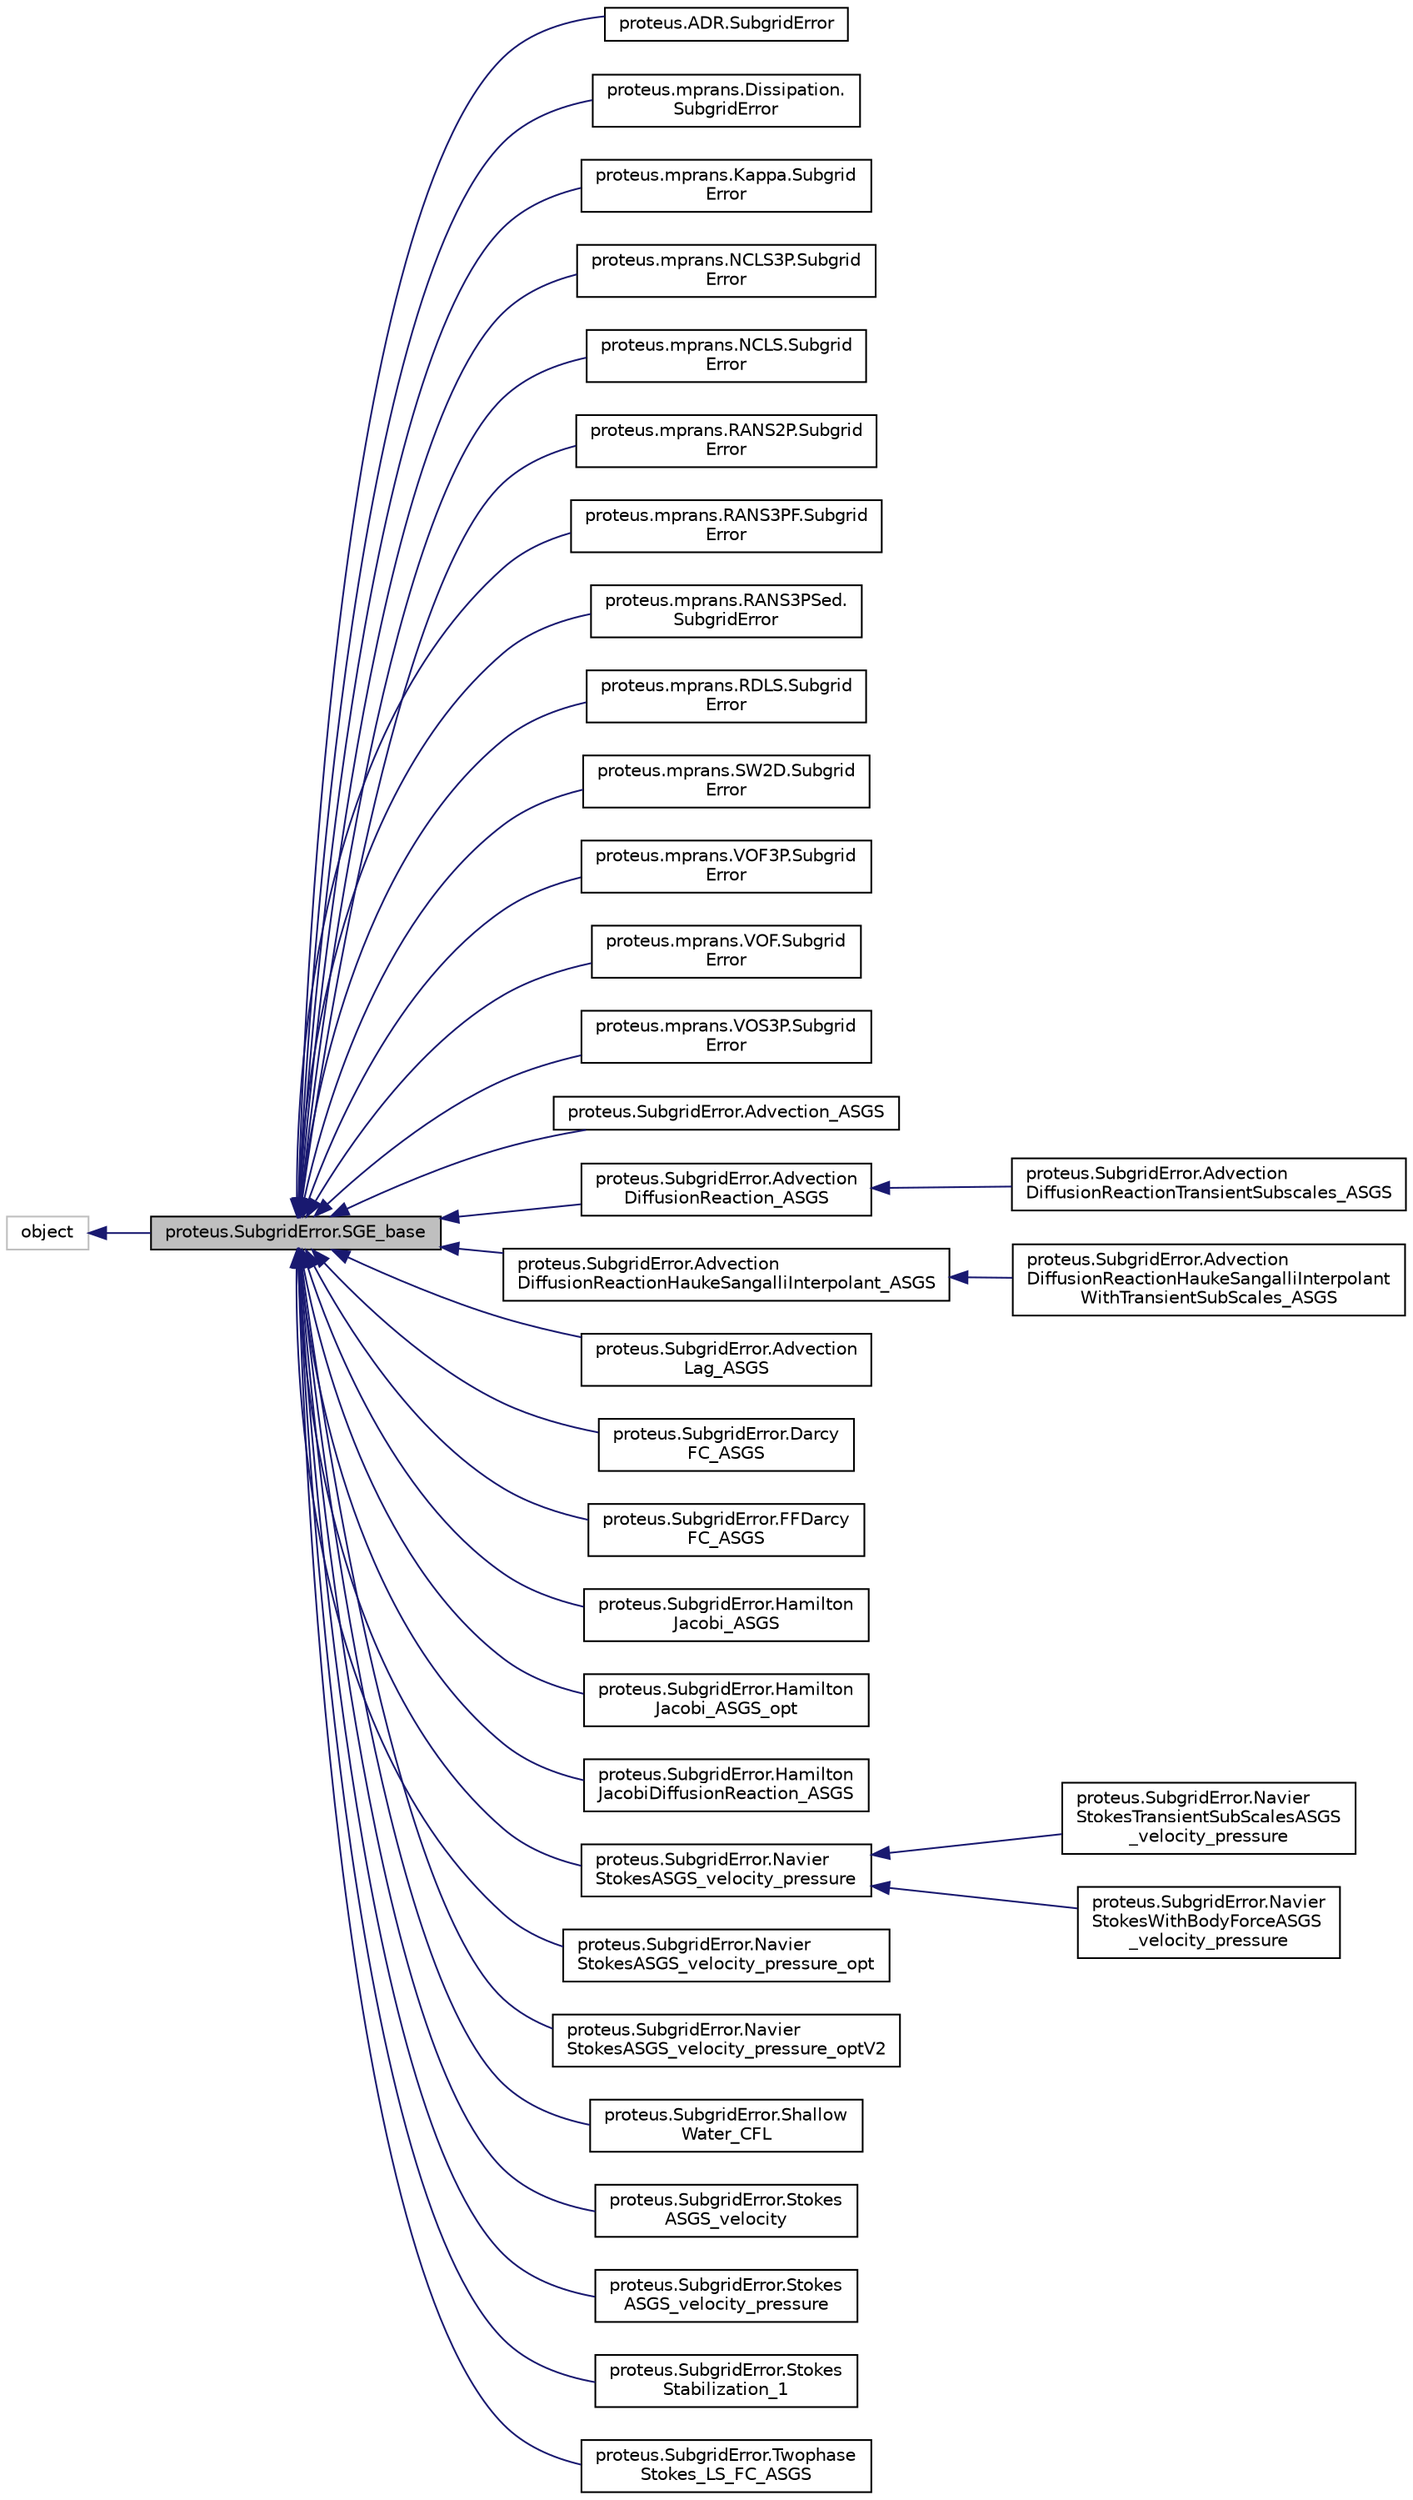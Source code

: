 digraph "proteus.SubgridError.SGE_base"
{
 // LATEX_PDF_SIZE
  edge [fontname="Helvetica",fontsize="10",labelfontname="Helvetica",labelfontsize="10"];
  node [fontname="Helvetica",fontsize="10",shape=record];
  rankdir="LR";
  Node1 [label="proteus.SubgridError.SGE_base",height=0.2,width=0.4,color="black", fillcolor="grey75", style="filled", fontcolor="black",tooltip=" "];
  Node2 -> Node1 [dir="back",color="midnightblue",fontsize="10",style="solid",fontname="Helvetica"];
  Node2 [label="object",height=0.2,width=0.4,color="grey75", fillcolor="white", style="filled",tooltip=" "];
  Node1 -> Node3 [dir="back",color="midnightblue",fontsize="10",style="solid",fontname="Helvetica"];
  Node3 [label="proteus.ADR.SubgridError",height=0.2,width=0.4,color="black", fillcolor="white", style="filled",URL="$classproteus_1_1ADR_1_1SubgridError.html",tooltip=" "];
  Node1 -> Node4 [dir="back",color="midnightblue",fontsize="10",style="solid",fontname="Helvetica"];
  Node4 [label="proteus.mprans.Dissipation.\lSubgridError",height=0.2,width=0.4,color="black", fillcolor="white", style="filled",URL="$classproteus_1_1mprans_1_1Dissipation_1_1SubgridError.html",tooltip=" "];
  Node1 -> Node5 [dir="back",color="midnightblue",fontsize="10",style="solid",fontname="Helvetica"];
  Node5 [label="proteus.mprans.Kappa.Subgrid\lError",height=0.2,width=0.4,color="black", fillcolor="white", style="filled",URL="$classproteus_1_1mprans_1_1Kappa_1_1SubgridError.html",tooltip=" "];
  Node1 -> Node6 [dir="back",color="midnightblue",fontsize="10",style="solid",fontname="Helvetica"];
  Node6 [label="proteus.mprans.NCLS3P.Subgrid\lError",height=0.2,width=0.4,color="black", fillcolor="white", style="filled",URL="$classproteus_1_1mprans_1_1NCLS3P_1_1SubgridError.html",tooltip=" "];
  Node1 -> Node7 [dir="back",color="midnightblue",fontsize="10",style="solid",fontname="Helvetica"];
  Node7 [label="proteus.mprans.NCLS.Subgrid\lError",height=0.2,width=0.4,color="black", fillcolor="white", style="filled",URL="$classproteus_1_1mprans_1_1NCLS_1_1SubgridError.html",tooltip=" "];
  Node1 -> Node8 [dir="back",color="midnightblue",fontsize="10",style="solid",fontname="Helvetica"];
  Node8 [label="proteus.mprans.RANS2P.Subgrid\lError",height=0.2,width=0.4,color="black", fillcolor="white", style="filled",URL="$classproteus_1_1mprans_1_1RANS2P_1_1SubgridError.html",tooltip=" "];
  Node1 -> Node9 [dir="back",color="midnightblue",fontsize="10",style="solid",fontname="Helvetica"];
  Node9 [label="proteus.mprans.RANS3PF.Subgrid\lError",height=0.2,width=0.4,color="black", fillcolor="white", style="filled",URL="$classproteus_1_1mprans_1_1RANS3PF_1_1SubgridError.html",tooltip=" "];
  Node1 -> Node10 [dir="back",color="midnightblue",fontsize="10",style="solid",fontname="Helvetica"];
  Node10 [label="proteus.mprans.RANS3PSed.\lSubgridError",height=0.2,width=0.4,color="black", fillcolor="white", style="filled",URL="$classproteus_1_1mprans_1_1RANS3PSed_1_1SubgridError.html",tooltip=" "];
  Node1 -> Node11 [dir="back",color="midnightblue",fontsize="10",style="solid",fontname="Helvetica"];
  Node11 [label="proteus.mprans.RDLS.Subgrid\lError",height=0.2,width=0.4,color="black", fillcolor="white", style="filled",URL="$classproteus_1_1mprans_1_1RDLS_1_1SubgridError.html",tooltip=" "];
  Node1 -> Node12 [dir="back",color="midnightblue",fontsize="10",style="solid",fontname="Helvetica"];
  Node12 [label="proteus.mprans.SW2D.Subgrid\lError",height=0.2,width=0.4,color="black", fillcolor="white", style="filled",URL="$classproteus_1_1mprans_1_1SW2D_1_1SubgridError.html",tooltip=" "];
  Node1 -> Node13 [dir="back",color="midnightblue",fontsize="10",style="solid",fontname="Helvetica"];
  Node13 [label="proteus.mprans.VOF3P.Subgrid\lError",height=0.2,width=0.4,color="black", fillcolor="white", style="filled",URL="$classproteus_1_1mprans_1_1VOF3P_1_1SubgridError.html",tooltip=" "];
  Node1 -> Node14 [dir="back",color="midnightblue",fontsize="10",style="solid",fontname="Helvetica"];
  Node14 [label="proteus.mprans.VOF.Subgrid\lError",height=0.2,width=0.4,color="black", fillcolor="white", style="filled",URL="$classproteus_1_1mprans_1_1VOF_1_1SubgridError.html",tooltip=" "];
  Node1 -> Node15 [dir="back",color="midnightblue",fontsize="10",style="solid",fontname="Helvetica"];
  Node15 [label="proteus.mprans.VOS3P.Subgrid\lError",height=0.2,width=0.4,color="black", fillcolor="white", style="filled",URL="$classproteus_1_1mprans_1_1VOS3P_1_1SubgridError.html",tooltip=" "];
  Node1 -> Node16 [dir="back",color="midnightblue",fontsize="10",style="solid",fontname="Helvetica"];
  Node16 [label="proteus.SubgridError.Advection_ASGS",height=0.2,width=0.4,color="black", fillcolor="white", style="filled",URL="$classproteus_1_1SubgridError_1_1Advection__ASGS.html",tooltip=" "];
  Node1 -> Node17 [dir="back",color="midnightblue",fontsize="10",style="solid",fontname="Helvetica"];
  Node17 [label="proteus.SubgridError.Advection\lDiffusionReaction_ASGS",height=0.2,width=0.4,color="black", fillcolor="white", style="filled",URL="$classproteus_1_1SubgridError_1_1AdvectionDiffusionReaction__ASGS.html",tooltip=" "];
  Node17 -> Node18 [dir="back",color="midnightblue",fontsize="10",style="solid",fontname="Helvetica"];
  Node18 [label="proteus.SubgridError.Advection\lDiffusionReactionTransientSubscales_ASGS",height=0.2,width=0.4,color="black", fillcolor="white", style="filled",URL="$classproteus_1_1SubgridError_1_1AdvectionDiffusionReactionTransientSubscales__ASGS.html",tooltip=" "];
  Node1 -> Node19 [dir="back",color="midnightblue",fontsize="10",style="solid",fontname="Helvetica"];
  Node19 [label="proteus.SubgridError.Advection\lDiffusionReactionHaukeSangalliInterpolant_ASGS",height=0.2,width=0.4,color="black", fillcolor="white", style="filled",URL="$classproteus_1_1SubgridError_1_1AdvectionDiffusionReactionHaukeSangalliInterpolant__ASGS.html",tooltip=" "];
  Node19 -> Node20 [dir="back",color="midnightblue",fontsize="10",style="solid",fontname="Helvetica"];
  Node20 [label="proteus.SubgridError.Advection\lDiffusionReactionHaukeSangalliInterpolant\lWithTransientSubScales_ASGS",height=0.2,width=0.4,color="black", fillcolor="white", style="filled",URL="$classproteus_1_1SubgridError_1_1AdvectionDiffusionReactionHaukeSangalliInterpolantWithTransientSubScales__ASGS.html",tooltip=" "];
  Node1 -> Node21 [dir="back",color="midnightblue",fontsize="10",style="solid",fontname="Helvetica"];
  Node21 [label="proteus.SubgridError.Advection\lLag_ASGS",height=0.2,width=0.4,color="black", fillcolor="white", style="filled",URL="$classproteus_1_1SubgridError_1_1AdvectionLag__ASGS.html",tooltip=" "];
  Node1 -> Node22 [dir="back",color="midnightblue",fontsize="10",style="solid",fontname="Helvetica"];
  Node22 [label="proteus.SubgridError.Darcy\lFC_ASGS",height=0.2,width=0.4,color="black", fillcolor="white", style="filled",URL="$classproteus_1_1SubgridError_1_1DarcyFC__ASGS.html",tooltip=" "];
  Node1 -> Node23 [dir="back",color="midnightblue",fontsize="10",style="solid",fontname="Helvetica"];
  Node23 [label="proteus.SubgridError.FFDarcy\lFC_ASGS",height=0.2,width=0.4,color="black", fillcolor="white", style="filled",URL="$classproteus_1_1SubgridError_1_1FFDarcyFC__ASGS.html",tooltip=" "];
  Node1 -> Node24 [dir="back",color="midnightblue",fontsize="10",style="solid",fontname="Helvetica"];
  Node24 [label="proteus.SubgridError.Hamilton\lJacobi_ASGS",height=0.2,width=0.4,color="black", fillcolor="white", style="filled",URL="$classproteus_1_1SubgridError_1_1HamiltonJacobi__ASGS.html",tooltip=" "];
  Node1 -> Node25 [dir="back",color="midnightblue",fontsize="10",style="solid",fontname="Helvetica"];
  Node25 [label="proteus.SubgridError.Hamilton\lJacobi_ASGS_opt",height=0.2,width=0.4,color="black", fillcolor="white", style="filled",URL="$classproteus_1_1SubgridError_1_1HamiltonJacobi__ASGS__opt.html",tooltip=" "];
  Node1 -> Node26 [dir="back",color="midnightblue",fontsize="10",style="solid",fontname="Helvetica"];
  Node26 [label="proteus.SubgridError.Hamilton\lJacobiDiffusionReaction_ASGS",height=0.2,width=0.4,color="black", fillcolor="white", style="filled",URL="$classproteus_1_1SubgridError_1_1HamiltonJacobiDiffusionReaction__ASGS.html",tooltip=" "];
  Node1 -> Node27 [dir="back",color="midnightblue",fontsize="10",style="solid",fontname="Helvetica"];
  Node27 [label="proteus.SubgridError.Navier\lStokesASGS_velocity_pressure",height=0.2,width=0.4,color="black", fillcolor="white", style="filled",URL="$classproteus_1_1SubgridError_1_1NavierStokesASGS__velocity__pressure.html",tooltip=" "];
  Node27 -> Node28 [dir="back",color="midnightblue",fontsize="10",style="solid",fontname="Helvetica"];
  Node28 [label="proteus.SubgridError.Navier\lStokesTransientSubScalesASGS\l_velocity_pressure",height=0.2,width=0.4,color="black", fillcolor="white", style="filled",URL="$classproteus_1_1SubgridError_1_1NavierStokesTransientSubScalesASGS__velocity__pressure.html",tooltip=" "];
  Node27 -> Node29 [dir="back",color="midnightblue",fontsize="10",style="solid",fontname="Helvetica"];
  Node29 [label="proteus.SubgridError.Navier\lStokesWithBodyForceASGS\l_velocity_pressure",height=0.2,width=0.4,color="black", fillcolor="white", style="filled",URL="$classproteus_1_1SubgridError_1_1NavierStokesWithBodyForceASGS__velocity__pressure.html",tooltip=" "];
  Node1 -> Node30 [dir="back",color="midnightblue",fontsize="10",style="solid",fontname="Helvetica"];
  Node30 [label="proteus.SubgridError.Navier\lStokesASGS_velocity_pressure_opt",height=0.2,width=0.4,color="black", fillcolor="white", style="filled",URL="$classproteus_1_1SubgridError_1_1NavierStokesASGS__velocity__pressure__opt.html",tooltip=" "];
  Node1 -> Node31 [dir="back",color="midnightblue",fontsize="10",style="solid",fontname="Helvetica"];
  Node31 [label="proteus.SubgridError.Navier\lStokesASGS_velocity_pressure_optV2",height=0.2,width=0.4,color="black", fillcolor="white", style="filled",URL="$classproteus_1_1SubgridError_1_1NavierStokesASGS__velocity__pressure__optV2.html",tooltip=" "];
  Node1 -> Node32 [dir="back",color="midnightblue",fontsize="10",style="solid",fontname="Helvetica"];
  Node32 [label="proteus.SubgridError.Shallow\lWater_CFL",height=0.2,width=0.4,color="black", fillcolor="white", style="filled",URL="$classproteus_1_1SubgridError_1_1ShallowWater__CFL.html",tooltip=" "];
  Node1 -> Node33 [dir="back",color="midnightblue",fontsize="10",style="solid",fontname="Helvetica"];
  Node33 [label="proteus.SubgridError.Stokes\lASGS_velocity",height=0.2,width=0.4,color="black", fillcolor="white", style="filled",URL="$classproteus_1_1SubgridError_1_1StokesASGS__velocity.html",tooltip=" "];
  Node1 -> Node34 [dir="back",color="midnightblue",fontsize="10",style="solid",fontname="Helvetica"];
  Node34 [label="proteus.SubgridError.Stokes\lASGS_velocity_pressure",height=0.2,width=0.4,color="black", fillcolor="white", style="filled",URL="$classproteus_1_1SubgridError_1_1StokesASGS__velocity__pressure.html",tooltip=" "];
  Node1 -> Node35 [dir="back",color="midnightblue",fontsize="10",style="solid",fontname="Helvetica"];
  Node35 [label="proteus.SubgridError.Stokes\lStabilization_1",height=0.2,width=0.4,color="black", fillcolor="white", style="filled",URL="$classproteus_1_1SubgridError_1_1StokesStabilization__1.html",tooltip=" "];
  Node1 -> Node36 [dir="back",color="midnightblue",fontsize="10",style="solid",fontname="Helvetica"];
  Node36 [label="proteus.SubgridError.Twophase\lStokes_LS_FC_ASGS",height=0.2,width=0.4,color="black", fillcolor="white", style="filled",URL="$classproteus_1_1SubgridError_1_1TwophaseStokes__LS__FC__ASGS.html",tooltip=" "];
}
